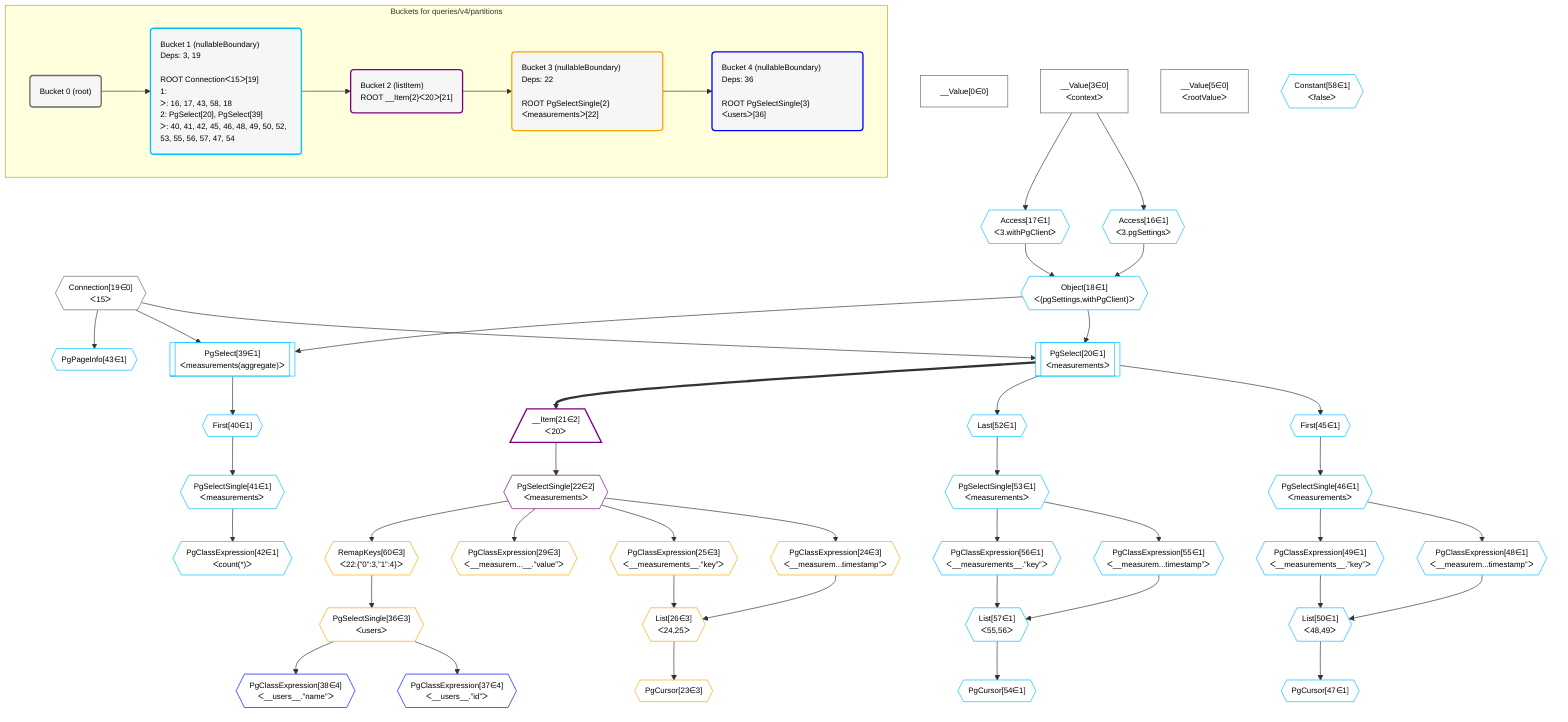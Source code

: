 %%{init: {'themeVariables': { 'fontSize': '12px'}}}%%
graph TD
    classDef path fill:#eee,stroke:#000,color:#000
    classDef plan fill:#fff,stroke-width:1px,color:#000
    classDef itemplan fill:#fff,stroke-width:2px,color:#000
    classDef unbatchedplan fill:#dff,stroke-width:1px,color:#000
    classDef sideeffectplan fill:#fcc,stroke-width:2px,color:#000
    classDef bucket fill:#f6f6f6,color:#000,stroke-width:2px,text-align:left


    %% plan dependencies
    __Value0["__Value[0∈0]"]:::plan
    __Value3["__Value[3∈0]<br />ᐸcontextᐳ"]:::plan
    __Value5["__Value[5∈0]<br />ᐸrootValueᐳ"]:::plan
    Connection19{{"Connection[19∈0]<br />ᐸ15ᐳ"}}:::plan
    Object18{{"Object[18∈1]<br />ᐸ{pgSettings,withPgClient}ᐳ"}}:::plan
    Access16{{"Access[16∈1]<br />ᐸ3.pgSettingsᐳ"}}:::plan
    Access17{{"Access[17∈1]<br />ᐸ3.withPgClientᐳ"}}:::plan
    Access16 & Access17 --> Object18
    PgSelect20[["PgSelect[20∈1]<br />ᐸmeasurementsᐳ"]]:::plan
    Object18 & Connection19 --> PgSelect20
    PgSelect39[["PgSelect[39∈1]<br />ᐸmeasurements(aggregate)ᐳ"]]:::plan
    Object18 & Connection19 --> PgSelect39
    List50{{"List[50∈1]<br />ᐸ48,49ᐳ"}}:::plan
    PgClassExpression48{{"PgClassExpression[48∈1]<br />ᐸ__measurem...timestamp”ᐳ"}}:::plan
    PgClassExpression49{{"PgClassExpression[49∈1]<br />ᐸ__measurements__.”key”ᐳ"}}:::plan
    PgClassExpression48 & PgClassExpression49 --> List50
    List57{{"List[57∈1]<br />ᐸ55,56ᐳ"}}:::plan
    PgClassExpression55{{"PgClassExpression[55∈1]<br />ᐸ__measurem...timestamp”ᐳ"}}:::plan
    PgClassExpression56{{"PgClassExpression[56∈1]<br />ᐸ__measurements__.”key”ᐳ"}}:::plan
    PgClassExpression55 & PgClassExpression56 --> List57
    __Value3 --> Access16
    __Value3 --> Access17
    First40{{"First[40∈1]"}}:::plan
    PgSelect39 --> First40
    PgSelectSingle41{{"PgSelectSingle[41∈1]<br />ᐸmeasurementsᐳ"}}:::plan
    First40 --> PgSelectSingle41
    PgClassExpression42{{"PgClassExpression[42∈1]<br />ᐸcount(*)ᐳ"}}:::plan
    PgSelectSingle41 --> PgClassExpression42
    PgPageInfo43{{"PgPageInfo[43∈1]"}}:::plan
    Connection19 --> PgPageInfo43
    First45{{"First[45∈1]"}}:::plan
    PgSelect20 --> First45
    PgSelectSingle46{{"PgSelectSingle[46∈1]<br />ᐸmeasurementsᐳ"}}:::plan
    First45 --> PgSelectSingle46
    PgSelectSingle46 --> PgClassExpression48
    PgSelectSingle46 --> PgClassExpression49
    PgCursor47{{"PgCursor[47∈1]"}}:::plan
    List50 --> PgCursor47
    Last52{{"Last[52∈1]"}}:::plan
    PgSelect20 --> Last52
    PgSelectSingle53{{"PgSelectSingle[53∈1]<br />ᐸmeasurementsᐳ"}}:::plan
    Last52 --> PgSelectSingle53
    PgSelectSingle53 --> PgClassExpression55
    PgSelectSingle53 --> PgClassExpression56
    PgCursor54{{"PgCursor[54∈1]"}}:::plan
    List57 --> PgCursor54
    Constant58{{"Constant[58∈1]<br />ᐸfalseᐳ"}}:::plan
    __Item21[/"__Item[21∈2]<br />ᐸ20ᐳ"\]:::itemplan
    PgSelect20 ==> __Item21
    PgSelectSingle22{{"PgSelectSingle[22∈2]<br />ᐸmeasurementsᐳ"}}:::plan
    __Item21 --> PgSelectSingle22
    List26{{"List[26∈3]<br />ᐸ24,25ᐳ"}}:::plan
    PgClassExpression24{{"PgClassExpression[24∈3]<br />ᐸ__measurem...timestamp”ᐳ"}}:::plan
    PgClassExpression25{{"PgClassExpression[25∈3]<br />ᐸ__measurements__.”key”ᐳ"}}:::plan
    PgClassExpression24 & PgClassExpression25 --> List26
    PgSelectSingle22 --> PgClassExpression24
    PgSelectSingle22 --> PgClassExpression25
    PgCursor23{{"PgCursor[23∈3]"}}:::plan
    List26 --> PgCursor23
    PgClassExpression29{{"PgClassExpression[29∈3]<br />ᐸ__measurem...__.”value”ᐳ"}}:::plan
    PgSelectSingle22 --> PgClassExpression29
    RemapKeys60{{"RemapKeys[60∈3]<br />ᐸ22:{”0”:3,”1”:4}ᐳ"}}:::plan
    PgSelectSingle22 --> RemapKeys60
    PgSelectSingle36{{"PgSelectSingle[36∈3]<br />ᐸusersᐳ"}}:::plan
    RemapKeys60 --> PgSelectSingle36
    PgClassExpression37{{"PgClassExpression[37∈4]<br />ᐸ__users__.”id”ᐳ"}}:::plan
    PgSelectSingle36 --> PgClassExpression37
    PgClassExpression38{{"PgClassExpression[38∈4]<br />ᐸ__users__.”name”ᐳ"}}:::plan
    PgSelectSingle36 --> PgClassExpression38

    %% define steps

    subgraph "Buckets for queries/v4/partitions"
    Bucket0("Bucket 0 (root)"):::bucket
    classDef bucket0 stroke:#696969
    class Bucket0,__Value0,__Value3,__Value5,Connection19 bucket0
    Bucket1("Bucket 1 (nullableBoundary)<br />Deps: 3, 19<br /><br />ROOT Connectionᐸ15ᐳ[19]<br />1: <br />ᐳ: 16, 17, 43, 58, 18<br />2: PgSelect[20], PgSelect[39]<br />ᐳ: 40, 41, 42, 45, 46, 48, 49, 50, 52, 53, 55, 56, 57, 47, 54"):::bucket
    classDef bucket1 stroke:#00bfff
    class Bucket1,Access16,Access17,Object18,PgSelect20,PgSelect39,First40,PgSelectSingle41,PgClassExpression42,PgPageInfo43,First45,PgSelectSingle46,PgCursor47,PgClassExpression48,PgClassExpression49,List50,Last52,PgSelectSingle53,PgCursor54,PgClassExpression55,PgClassExpression56,List57,Constant58 bucket1
    Bucket2("Bucket 2 (listItem)<br />ROOT __Item{2}ᐸ20ᐳ[21]"):::bucket
    classDef bucket2 stroke:#7f007f
    class Bucket2,__Item21,PgSelectSingle22 bucket2
    Bucket3("Bucket 3 (nullableBoundary)<br />Deps: 22<br /><br />ROOT PgSelectSingle{2}ᐸmeasurementsᐳ[22]"):::bucket
    classDef bucket3 stroke:#ffa500
    class Bucket3,PgCursor23,PgClassExpression24,PgClassExpression25,List26,PgClassExpression29,PgSelectSingle36,RemapKeys60 bucket3
    Bucket4("Bucket 4 (nullableBoundary)<br />Deps: 36<br /><br />ROOT PgSelectSingle{3}ᐸusersᐳ[36]"):::bucket
    classDef bucket4 stroke:#0000ff
    class Bucket4,PgClassExpression37,PgClassExpression38 bucket4
    Bucket0 --> Bucket1
    Bucket1 --> Bucket2
    Bucket2 --> Bucket3
    Bucket3 --> Bucket4
    end